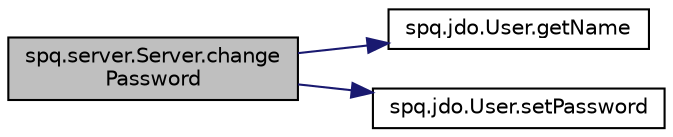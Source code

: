 digraph "spq.server.Server.changePassword"
{
 // LATEX_PDF_SIZE
  edge [fontname="Helvetica",fontsize="10",labelfontname="Helvetica",labelfontsize="10"];
  node [fontname="Helvetica",fontsize="10",shape=record];
  rankdir="LR";
  Node1 [label="spq.server.Server.change\lPassword",height=0.2,width=0.4,color="black", fillcolor="grey75", style="filled", fontcolor="black",tooltip=" "];
  Node1 -> Node2 [color="midnightblue",fontsize="10",style="solid",fontname="Helvetica"];
  Node2 [label="spq.jdo.User.getName",height=0.2,width=0.4,color="black", fillcolor="white", style="filled",URL="$classspq_1_1jdo_1_1_user.html#ae0a55c17a82e8855530327cbbc15d0dd",tooltip=" "];
  Node1 -> Node3 [color="midnightblue",fontsize="10",style="solid",fontname="Helvetica"];
  Node3 [label="spq.jdo.User.setPassword",height=0.2,width=0.4,color="black", fillcolor="white", style="filled",URL="$classspq_1_1jdo_1_1_user.html#ab41e1d2503236d30bffd90f1e6a402b2",tooltip=" "];
}
